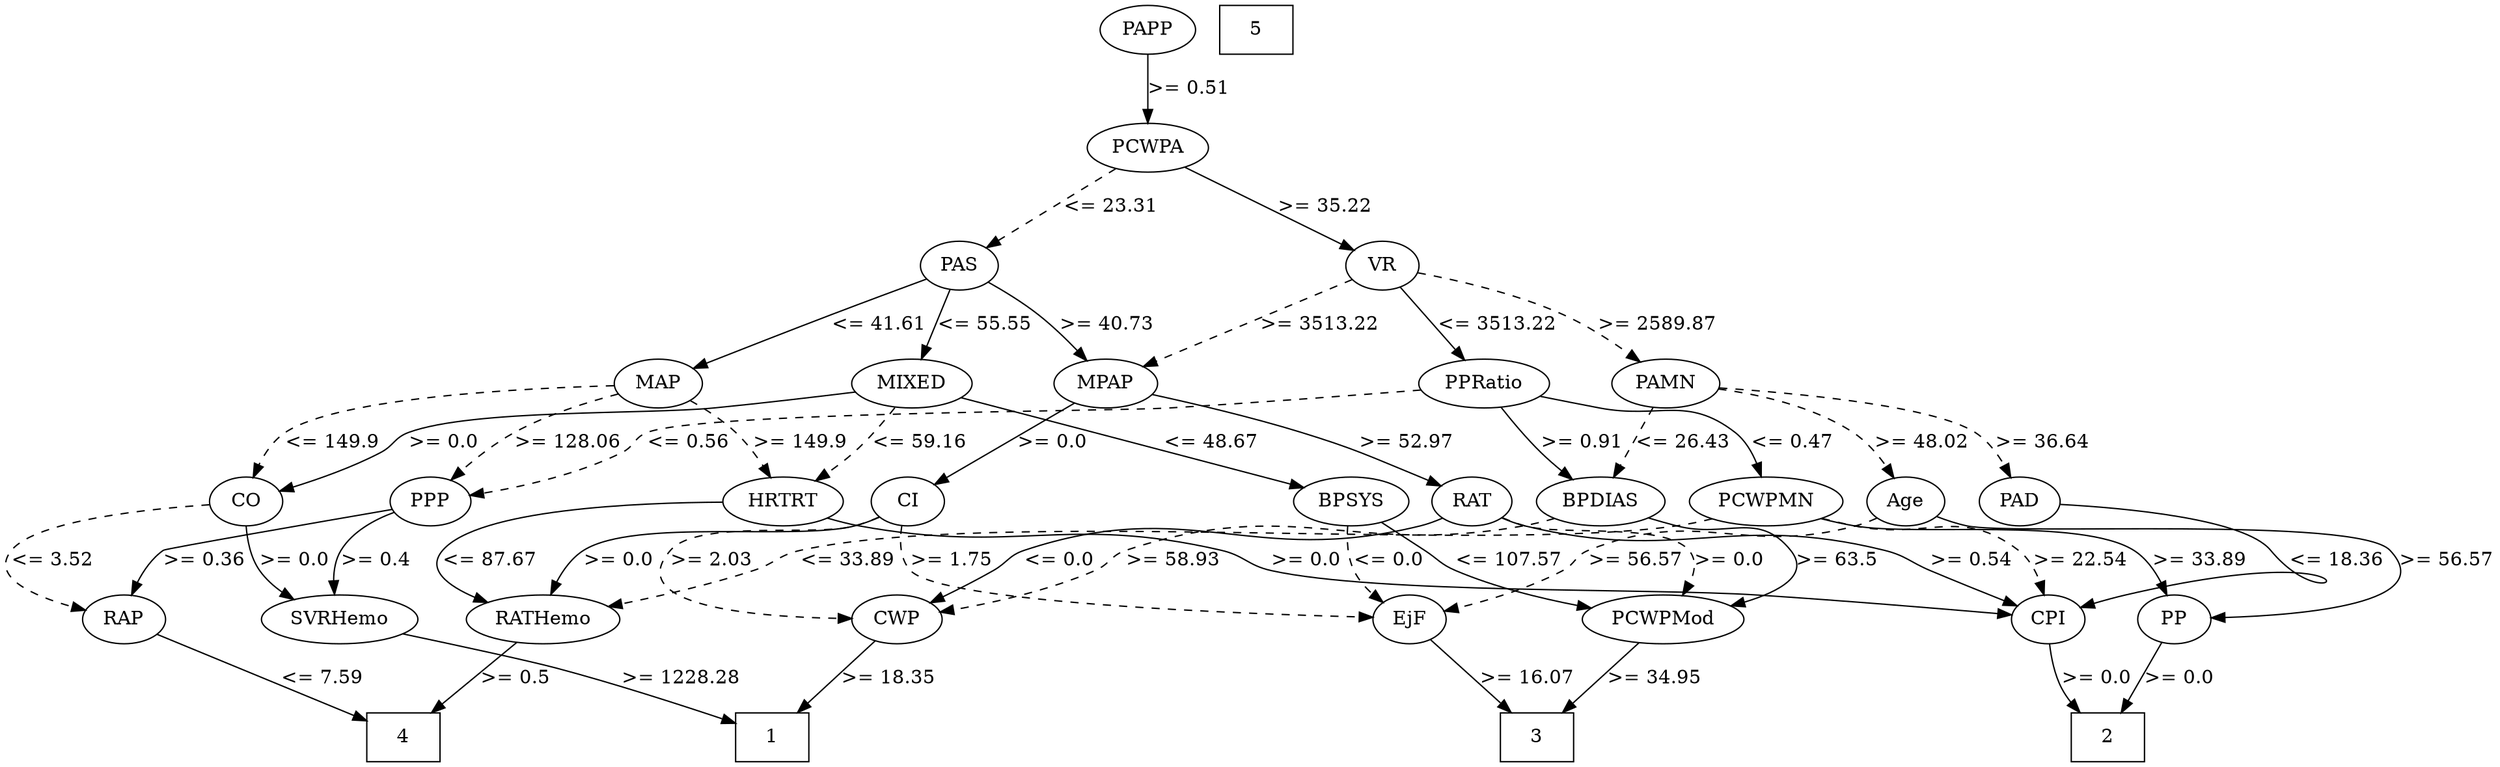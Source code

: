 strict digraph G {
	graph [bb="0,0,1480.2,558"];
	node [label="\N"];
	1	[height=0.5,
		pos="494.2,18",
		shape=box,
		width=0.75];
	2	[height=0.5,
		pos="1256.2,18",
		shape=box,
		width=0.75];
	3	[height=0.5,
		pos="914.2,18",
		shape=box,
		width=0.75];
	4	[height=0.5,
		pos="200.2,18",
		shape=box,
		width=0.75];
	5	[height=0.5,
		pos="819.2,540",
		shape=box,
		width=0.75];
	RAP	[height=0.5,
		pos="71.201,105",
		width=0.77778];
	RAP -> 4	[label="<= 7.59",
		lp="166.7,61.5",
		op="<=",
		param=7.59,
		pos="e,173.93,36.31 90.235,91.458 109.96,78.461 141.23,57.859 165.39,41.94",
		style=solid];
	PAS	[height=0.5,
		pos="630.2,366",
		width=0.75];
	MIXED	[height=0.5,
		pos="592.2,279",
		width=1.125];
	PAS -> MIXED	[label="<= 55.55",
		lp="640.2,322.5",
		op="<=",
		param=55.55,
		pos="e,599.77,296.92 622.87,348.61 617.53,336.65 610.17,320.2 604,306.4",
		style=solid];
	MAP	[height=0.5,
		pos="369.2,279",
		width=0.84854];
	PAS -> MAP	[label="<= 41.61",
		lp="542.2,322.5",
		op="<=",
		param=41.61,
		pos="e,395.54,288.58 606.11,357.16 560.02,342.14 459.12,309.28 405.07,291.68",
		style=solid];
	MPAP	[height=0.5,
		pos="776.2,279",
		width=0.97491];
	PAS -> MPAP	[label=">= 40.73",
		lp="738.2,322.5",
		op=">=",
		param=40.73,
		pos="e,753.96,292.95 649.89,353.54 674.33,339.31 716.31,314.87 745.11,298.1",
		style=solid];
	CO	[height=0.5,
		pos="143.2,192",
		width=0.75];
	MIXED -> CO	[label=">= 0.0",
		lp="258.2,235.5",
		op=">=",
		param=0.0,
		pos="e,164.14,203.36 553.03,274.33 462.65,265.82 246.63,245.32 239.2,243 226.1,238.9 224.32,234.44 212.2,228 199.56,221.29 185.5,214.1 \
173.38,208",
		style=solid];
	BPSYS	[height=0.5,
		pos="792.2,192",
		width=1.0471];
	MIXED -> BPSYS	[label="<= 48.67",
		lp="779.2,235.5",
		op="<=",
		param=48.67,
		pos="e,776.72,208.69 630.35,272.85 658.96,267.94 698.47,258.86 730.2,243 744.33,235.94 758.2,225.22 769.23,215.51",
		style=solid];
	HRTRT	[height=0.5,
		pos="452.2,192",
		width=1.1013];
	MIXED -> HRTRT	[label="<= 59.16",
		lp="557.2,235.5",
		op="<=",
		param=59.16,
		pos="e,474.89,206.77 569.08,263.96 545.74,249.79 509.52,227.8 483.59,212.06",
		style=dashed];
	MAP -> CO	[label="<= 149.9",
		lp="186.2,235.5",
		op="<=",
		param=149.9,
		pos="e,144.64,210.34 338.78,276.67 287.45,273.82 186.62,265.46 160.2,243 153.45,237.26 149.37,228.72 146.91,220.32",
		style=dashed];
	MAP -> HRTRT	[label=">= 149.9",
		lp="459.2,235.5",
		op=">=",
		param=149.9,
		pos="e,444.41,210.04 391.22,266.49 401.44,260.43 413.28,252.32 422.2,243 428.92,235.99 434.81,227.21 439.56,218.98",
		style=dashed];
	PPP	[height=0.5,
		pos="256.2,192",
		width=0.75];
	MAP -> PPP	[label=">= 128.06",
		lp="325.2,235.5",
		op=">=",
		param=128.06,
		pos="e,266.21,208.99 343.61,269.03 328.82,263.08 310.39,254.28 296.2,243 287.1,235.77 278.76,226.1 272.08,217.19",
		style=dashed];
	CI	[height=0.5,
		pos="539.2,192",
		width=0.75];
	MPAP -> CI	[label=">= 0.0",
		lp="691.2,235.5",
		op=">=",
		param=0.0,
		pos="e,562.33,201.29 748.08,267.92 703.99,252.1 618.79,221.54 571.98,204.76",
		style=solid];
	RAT	[height=0.5,
		pos="875.2,192",
		width=0.76389];
	MPAP -> RAT	[label=">= 52.97",
		lp="863.2,235.5",
		op=">=",
		param=52.97,
		pos="e,860.39,207.36 795.32,263.71 803.43,257.5 812.9,250.05 821.2,243 831.96,233.86 843.49,223.3 853.12,214.25",
		style=solid];
	PAD	[height=0.5,
		pos="1368.2,192",
		width=0.79437];
	CPI	[height=0.5,
		pos="1219.2,105",
		width=0.75];
	PAD -> CPI	[label="<= 18.36",
		lp="1384.2,148.5",
		op="<=",
		param=18.36,
		pos="e,1240.8,116.36 1365.2,173.69 1362.4,162.72 1357.1,149.11 1347.2,141 1316,115.43 1296.7,135.13 1258.2,123 1255.6,122.18 1252.9,121.23 \
1250.2,120.22",
		style=solid];
	CPI -> 2	[label=">= 0.0",
		lp="1249.2,61.5",
		op=">=",
		param=0.0,
		pos="e,1241.1,36.245 1221.2,86.764 1222.7,76.852 1225.5,64.352 1230.2,54 1231.7,50.804 1233.4,47.616 1235.4,44.539",
		style=solid];
	PAMN	[height=0.5,
		pos="1029.2,279",
		width=1.0139];
	PAMN -> PAD	[label=">= 36.64",
		lp="1273.2,235.5",
		op=">=",
		param=36.64,
		pos="e,1343.1,200.87 1062.8,271.68 1096.4,265.16 1149.6,254.38 1195.2,243 1243.5,230.94 1298.7,214.53 1333.5,203.86",
		style=dashed];
	BPDIAS	[height=0.5,
		pos="963.2,192",
		width=1.1735];
	PAMN -> BPDIAS	[label="<= 26.43",
		lp="1025.2,235.5",
		op="<=",
		param=26.43,
		pos="e,974.53,209.47 1015.2,262.21 1010,256.28 1004.2,249.42 999.2,243 992.89,234.97 986.28,225.98 980.47,217.86",
		style=dashed];
	Age	[height=0.5,
		pos="1168.2,192",
		width=0.75];
	PAMN -> Age	[label=">= 48.02",
		lp="1165.2,235.5",
		op=">=",
		param=48.02,
		pos="e,1156.9,208.81 1061.1,270.03 1079.9,264.37 1103.6,255.54 1122.2,243 1132.8,235.86 1142.6,225.81 1150.5,216.6",
		style=dashed];
	CWP	[height=0.5,
		pos="595.2,105",
		width=0.84854];
	BPDIAS -> CWP	[label=">= 58.93",
		lp="696.2,148.5",
		op=">=",
		param=58.93,
		pos="e,614.76,119.21 932.79,179.5 926.09,177.35 918.97,175.36 912.2,174 806.46,152.78 772.19,191.06 670.2,156 668.83,155.53 644.02,138.92 \
623.3,124.97",
		style=dashed];
	PCWPMod	[height=0.5,
		pos="992.2,105",
		width=1.4444];
	BPDIAS -> PCWPMod	[label=">= 63.5",
		lp="1086.7,148.5",
		op=">=",
		param=63.5,
		pos="e,1030.2,117.44 995.11,180.09 1023.3,170.37 1060.2,157.45 1061.2,156 1071.2,141.79 1057.5,130.09 1039.7,121.59",
		style=solid];
	PP	[height=0.5,
		pos="1294.2,105",
		width=0.75];
	Age -> PP	[label=">= 56.57",
		lp="1454.2,148.5",
		op=">=",
		param=56.57,
		pos="e,1321.3,107.44 1194.9,188.26 1258.6,181.62 1414.8,164.54 1422.2,156 1449.9,124.23 1378.4,112.5 1331.5,108.28",
		style=solid];
	EjF	[height=0.5,
		pos="835.2,105",
		width=0.75];
	Age -> EjF	[label=">= 56.57",
		lp="970.2,148.5",
		op=">=",
		param=56.57,
		pos="e,859.39,113.23 1147.7,179.85 1142.8,177.57 1137.4,175.43 1132.2,174 1051.3,151.75 1022.1,187.28 944.2,156 934.22,151.99 934.54,\
146.34 925.2,141 907.56,130.91 886.45,122.53 869.11,116.5",
		style=dashed];
	CWP -> 1	[label=">= 18.35",
		lp="577.2,61.5",
		op=">=",
		param=18.35,
		pos="e,514.56,36.131 578.07,89.581 562.84,76.766 540.29,57.785 522.4,42.733",
		style=solid];
	PCWPMod -> 3	[label=">= 34.95",
		lp="983.2,61.5",
		op=">=",
		param=34.95,
		pos="e,930,36.214 977.16,87.611 965.73,75.156 949.82,57.815 936.85,43.683",
		style=solid];
	PCWPA	[height=0.5,
		pos="742.2,453",
		width=1.1555];
	PCWPA -> PAS	[label="<= 23.31",
		lp="719.2,409.5",
		op="<=",
		param=23.31,
		pos="e,647.56,380.18 722.44,437 703.86,422.9 675.97,401.74 655.72,386.37",
		style=dashed];
	VR	[height=0.5,
		pos="838.2,366",
		width=0.75];
	PCWPA -> VR	[label=">= 35.22",
		lp="822.2,409.5",
		op=">=",
		param=35.22,
		pos="e,822.61,380.8 759.81,436.41 775.25,422.74 797.83,402.75 814.79,387.73",
		style=solid];
	VR -> MPAP	[label=">= 3513.22",
		lp="825.7,322.5",
		op=">=",
		param=3513.22,
		pos="e,779.48,297.36 818.52,353.44 809.72,347.42 799.86,339.35 793.2,330 788.39,323.25 784.86,315.03 782.3,307.23",
		style=dashed];
	VR -> PAMN	[label=">= 2589.87",
		lp="998.7,322.5",
		op=">=",
		param=2589.87,
		pos="e,1006.9,293.6 862.48,357.75 883,351.32 913,341.24 938.2,330 958.62,320.89 980.61,308.87 997.86,298.9",
		style=dashed];
	PPRatio	[height=0.5,
		pos="894.2,279",
		width=1.1013];
	VR -> PPRatio	[label="<= 3513.22",
		lp="901.7,322.5",
		op="<=",
		param=3513.22,
		pos="e,883.33,296.5 848.73,349.01 856.92,336.59 868.42,319.13 877.81,304.88",
		style=solid];
	PCWPMN	[height=0.5,
		pos="1073.2,192",
		width=1.3902];
	PCWPMN -> CPI	[label=">= 22.54",
		lp="1233.2,148.5",
		op=">=",
		param=22.54,
		pos="e,1215.7,123.1 1111,180.06 1118,178.03 1125.3,175.94 1132.2,174 1161,165.85 1174.5,175.61 1197.2,156 1204.2,149.93 1209.1,141.21 \
1212.4,132.74",
		style=dashed];
	RATHemo	[height=0.5,
		pos="327.2,105",
		width=1.375];
	PCWPMN -> RATHemo	[label="<= 33.89",
		lp="512.2,148.5",
		op="<=",
		param=33.89,
		pos="e,364.68,116.87 1037.6,179.23 1030,177.13 1021.9,175.22 1014.2,174 782.3,137.22 717,199.16 486.2,156 466.31,152.28 462.45,147.26 \
443.2,141 420.66,133.67 395.5,126.02 374.38,119.74",
		style=dashed];
	PCWPMN -> PP	[label=">= 33.89",
		lp="1303.2,148.5",
		op=">=",
		param=33.89,
		pos="e,1288.3,122.7 1109.8,179.56 1117.2,177.52 1124.9,175.54 1132.2,174 1189.7,161.83 1213.9,188.02 1263.2,156 1272.1,150.22 1278.9,\
140.89 1283.8,131.85",
		style=solid];
	RATHemo -> 4	[label=">= 0.5",
		lp="291.2,61.5",
		op=">=",
		param=0.5,
		pos="e,225.77,36.11 304.5,88.804 284.97,75.735 256.52,56.694 234.27,41.799",
		style=solid];
	PP -> 2	[label=">= 0.0",
		lp="1296.2,61.5",
		op=">=",
		param=0.0,
		pos="e,1263.9,36.214 1286.9,87.611 1281.6,75.732 1274.3,59.41 1268.1,45.666",
		style=solid];
	CO -> RAP	[label="<= 3.52",
		lp="26.701,148.5",
		op="<=",
		param=3.52,
		pos="e,46.241,113.3 116.76,188.17 80.395,183.68 17.893,173.57 4.2009,156 -8.6808,139.47 14.277,125.68 36.747,116.8",
		style=dashed];
	SVRHemo	[height=0.5,
		pos="200.2,105",
		width=1.3902];
	CO -> SVRHemo	[label=">= 0.0",
		lp="174.2,148.5",
		op=">=",
		param=0.0,
		pos="e,175,120.91 144.49,173.67 145.92,163.5 148.91,150.75 155.2,141 158.43,135.99 162.63,131.4 167.17,127.31",
		style=solid];
	SVRHemo -> 1	[label=">= 1228.28",
		lp="397.7,61.5",
		op=">=",
		param=1228.28,
		pos="e,466.99,26.867 238.03,93.062 294.68,76.684 400.88,45.98 457.1,29.727",
		style=solid];
	CI -> CWP	[label=">= 2.03",
		lp="420.7,148.5",
		op=">=",
		param=2.03,
		pos="e,564.53,106.83 518.25,180.52 512.8,178.1 506.87,175.73 501.2,174 455.23,159.94 367.33,177.84 398.2,141 417.72,117.71 502.56,109.91 \
554.33,107.3",
		style=dashed];
	CI -> RATHemo	[label=">= 0.0",
		lp="369.2,148.5",
		op=">=",
		param=0.0,
		pos="e,330.56,123.13 518.32,180.3 512.86,177.89 506.91,175.58 501.2,174 468.63,165 377.52,175.89 350.2,156 342.45,150.36 337.25,141.47 \
333.78,132.74",
		style=solid];
	CI -> EjF	[label=">= 1.75",
		lp="573.7,148.5",
		op=">=",
		param=1.75,
		pos="e,808.53,108.46 538.67,173.67 539.32,162.69 542.15,149.09 551.2,141 560.32,132.86 723.29,116.55 798.15,109.44",
		style=dashed];
	EjF -> 3	[label=">= 16.07",
		lp="905.2,61.5",
		op=">=",
		param=16.07,
		pos="e,898.15,36.271 848.96,89.194 860.63,76.638 877.61,58.369 891.32,43.617",
		style=solid];
	BPSYS -> PCWPMod	[label="<= 107.57",
		lp="896.2,148.5",
		op="<=",
		param=107.57,
		pos="e,948.2,114.74 813.34,176.79 835,162.25 865.73,141.67 867.2,141 889.68,130.68 915.86,122.77 938.44,117.11",
		style=solid];
	BPSYS -> EjF	[label="<= 0.0",
		lp="825.2,148.5",
		op="<=",
		param=0.0,
		pos="e,821,120.34 795.19,173.67 797.35,163.72 800.85,151.22 806.2,141 808.51,136.6 811.43,132.25 814.53,128.19",
		style=dashed];
	HRTRT -> CPI	[label=">= 0.0",
		lp="777.2,148.5",
		op=">=",
		param=0.0,
		pos="e,1192.8,109.04 481.54,179.89 488.55,177.61 496.07,175.46 503.2,174 598.88,154.42 627.3,179.06 722.2,156 739.04,151.91 741.32,144.92 \
758.2,141 886.16,111.33 922.28,133.69 1053.2,123 1097.8,119.36 1148.9,113.93 1182.5,110.19",
		style=solid];
	HRTRT -> RATHemo	[label="<= 87.67",
		lp="288.2,148.5",
		op="<=",
		param=87.67,
		pos="e,291.86,117.87 412.81,189.48 362.87,186.63 280.98,178.55 262.2,156 251.26,142.86 264.88,131.05 282.43,122.21",
		style=solid];
	PPP -> RAP	[label=">= 0.36",
		lp="122.7,148.5",
		op=">=",
		param=0.36,
		pos="e,76.888,122.85 230.92,185.39 186.93,175.63 100.87,156.49 100.2,156 92.001,149.98 85.749,140.9 81.187,132.11",
		style=solid];
	PPP -> SVRHemo	[label=">= 0.4",
		lp="220.2,148.5",
		op=">=",
		param=0.4,
		pos="e,196.67,123.26 233.18,182.57 221.41,176.97 208.13,168.33 201.2,156 197.4,149.24 196.13,141.1 196.09,133.38",
		style=solid];
	RAT -> CPI	[label=">= 0.54",
		lp="1169.7,148.5",
		op=">=",
		param=0.54,
		pos="e,1198.1,116.44 895.87,180 901.07,177.66 906.74,175.45 912.2,174 998.88,150.94 1026.6,179.49 1113.2,156 1121.1,153.87 1160.5,134.89 \
1188.9,120.94",
		style=solid];
	RAT -> CWP	[label="<= 0.0",
		lp="628.2,148.5",
		op="<=",
		param=0.0,
		pos="e,595.26,123.04 854.75,179.78 849.79,177.5 844.41,175.38 839.2,174 789.65,160.84 648.81,188.55 609.2,156 602.37,150.38 598.72,141.73 \
596.81,133.19",
		style=solid];
	RAT -> PCWPMod	[label=">= 0.0",
		lp="1023.2,148.5",
		op=">=",
		param=0.0,
		pos="e,1001,123.03 896.39,180.26 901.48,177.96 906.96,175.71 912.2,174 950.14,161.59 974.96,186.93 1000.2,156 1005.5,149.51 1005.7,140.93 \
1004,132.71",
		style=dashed];
	PAPP	[height=0.5,
		pos="742.2,540",
		width=0.88889];
	PAPP -> PCWPA	[label=">= 0.51",
		lp="764.7,496.5",
		op=">=",
		param=0.51,
		pos="e,742.2,471.18 742.2,521.8 742.2,510.16 742.2,494.55 742.2,481.24",
		style=solid];
	PPRatio -> BPDIAS	[label=">= 0.91",
		lp="954.7,235.5",
		op=">=",
		param=0.91,
		pos="e,949.94,209.34 907.5,261.61 917.72,249.03 931.98,231.46 943.51,217.25",
		style=solid];
	PPRatio -> PCWPMN	[label="<= 0.47",
		lp="1084.7,235.5",
		op="<=",
		param=0.47,
		pos="e,1069.8,210.26 929.99,270.87 974.85,261.81 1046.5,246.88 1051.2,243 1058.4,237.11 1063.3,228.43 1066.6,219.95",
		style=solid];
	PPRatio -> PPP	[label="<= 0.56",
		lp="395.7,235.5",
		op="<=",
		param=0.56,
		pos="e,280.91,199.4 860.92,268.97 848.27,265.9 833.66,262.8 820.2,261 721.67,247.81 466.44,277.49 373.2,243 363.11,239.27 363.61,233.21 \
354.2,228 334.15,216.9 309.9,208.2 290.54,202.26",
		style=dashed];
}
